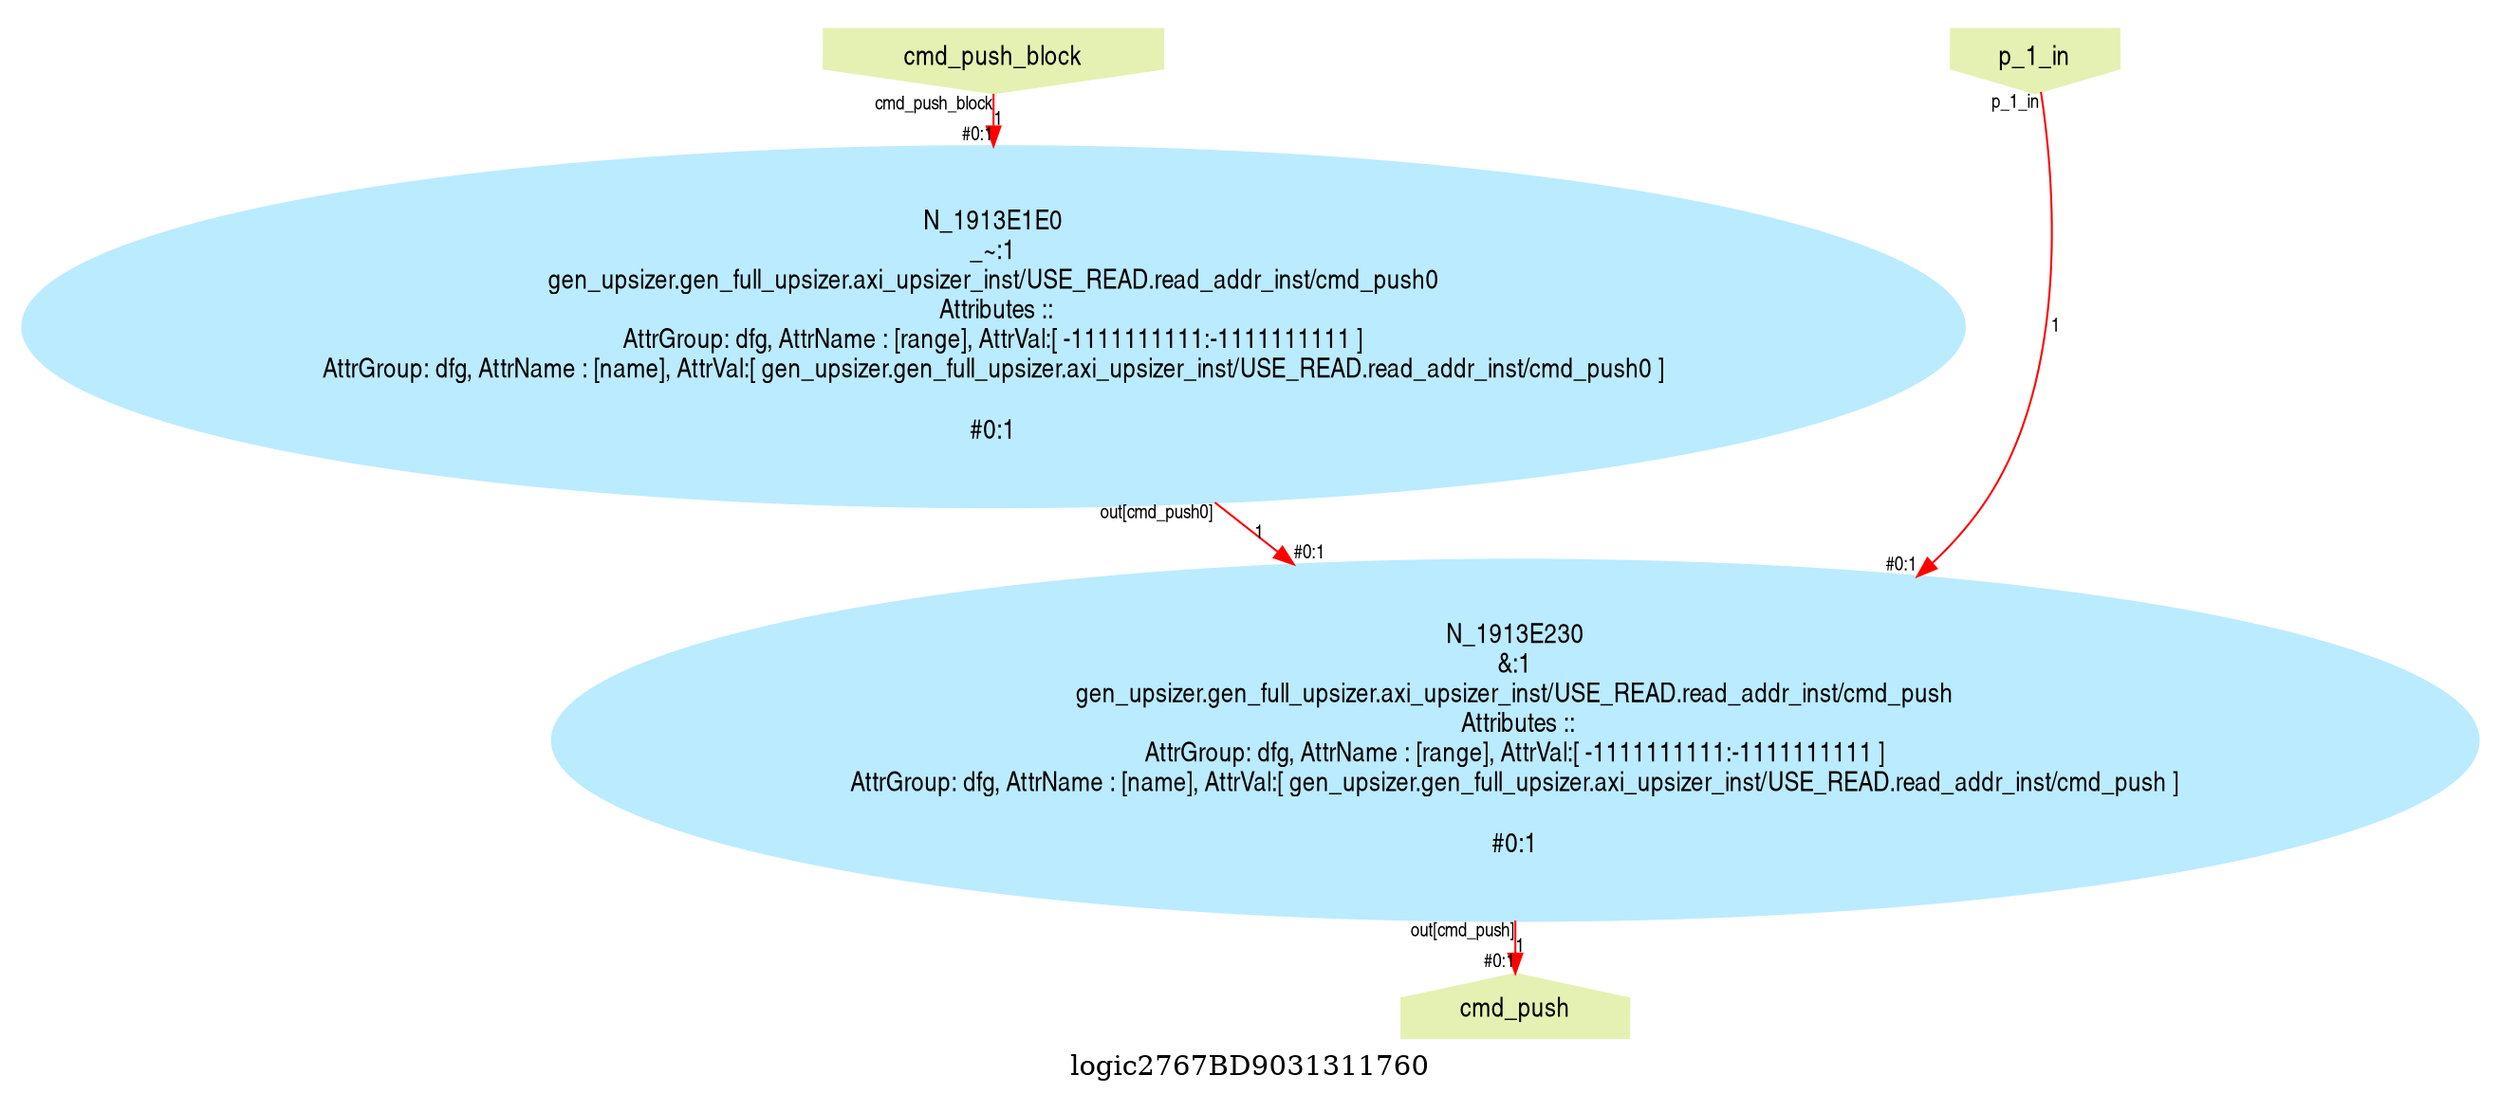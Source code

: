 digraph logic2767BD9031311760 {
graph [label="logic2767BD9031311760", margin="0.1,0.1", size="100,100", ranksep=0.1, splines=true];
node [style=filled, color="#ffee80", fontname=helveticanarrow];
edge [color="#ff0000", fontsize=10, fontname=helveticanarrow];
{ rank = source;logic2767BD9031311760_cmd_push_block [label="cmd_push_block", shape=invhouse, color="#e4f1b2"];
logic2767BD9031311760_p_1_in [label="p_1_in", shape=invhouse, color="#e4f1b2"];
}
{ rank = sink;logic2767BD9031311760_cmd_push [label="cmd_push", shape=house, color="#e4f1b2"];
}
N_1913E230 [label="N_1913E230\n&:1\ngen_upsizer.gen_full_upsizer.axi_upsizer_inst/USE_READ.read_addr_inst/cmd_push\n Attributes ::\nAttrGroup: dfg, AttrName : [range], AttrVal:[ -1111111111:-1111111111 ]\nAttrGroup: dfg, AttrName : [name], AttrVal:[ gen_upsizer.gen_full_upsizer.axi_upsizer_inst/USE_READ.read_addr_inst/cmd_push ]\n\n#0:1\n", color="#bbebff"];
N_1913E1E0 [label="N_1913E1E0\n_~:1\ngen_upsizer.gen_full_upsizer.axi_upsizer_inst/USE_READ.read_addr_inst/cmd_push0\n Attributes ::\nAttrGroup: dfg, AttrName : [range], AttrVal:[ -1111111111:-1111111111 ]\nAttrGroup: dfg, AttrName : [name], AttrVal:[ gen_upsizer.gen_full_upsizer.axi_upsizer_inst/USE_READ.read_addr_inst/cmd_push0 ]\n\n#0:1\n", color="#bbebff"];
N_1913E1E0 -> N_1913E230 [label="1", taillabel=<out[cmd_push0]>, headlabel=<B>, headlabel=<#0:1>];
logic2767BD9031311760_cmd_push_block -> N_1913E1E0 [label="1", taillabel=<cmd_push_block>, headlabel=<in>, headlabel=<#0:1>];
logic2767BD9031311760_p_1_in -> N_1913E230 [label="1", taillabel=<p_1_in>, headlabel=<A>, headlabel=<#0:1>];
N_1913E230 -> logic2767BD9031311760_cmd_push [label="1", taillabel=<out[cmd_push]>, headlabel=<cmd_push>, headlabel=<#0:1>];
}
